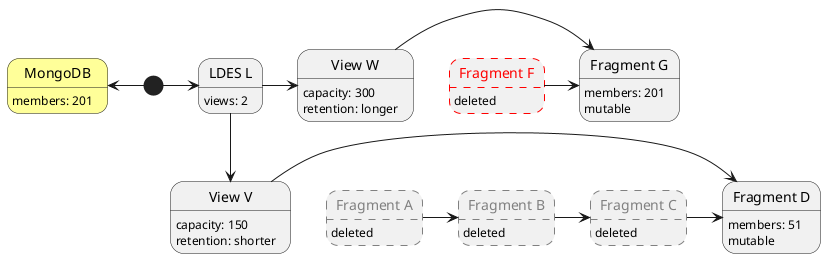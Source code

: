 @startuml
state "MongoDB" as DB #ffff99
state "LDES L" as L
state "View V" as V
state "View W" as W
state "Fragment A" as A #line:grey;line.dashed;text:grey
state "Fragment B" as B #line:grey;line.dashed;text:grey
state "Fragment C" as C #line:grey;line.dashed;text:grey
state "Fragment D" as D
state "Fragment F" as F #line:red;line.dashed;text:red
state "Fragment G" as G

[*] -left-> DB
[*] -right-> L
L -down-> V
L -right-> W
V -right-> D
A -right-> B
B -right-> C
C -right-> D
W -right-> G
F -right-> G

DB: members: 201
L : views: 2
V : capacity: 150
W : capacity: 300
V : retention: shorter
W : retention: longer
D : members: 51
G : members: 201
A : deleted
B : deleted
C : deleted
D : mutable
F : deleted
G : mutable
@enduml
